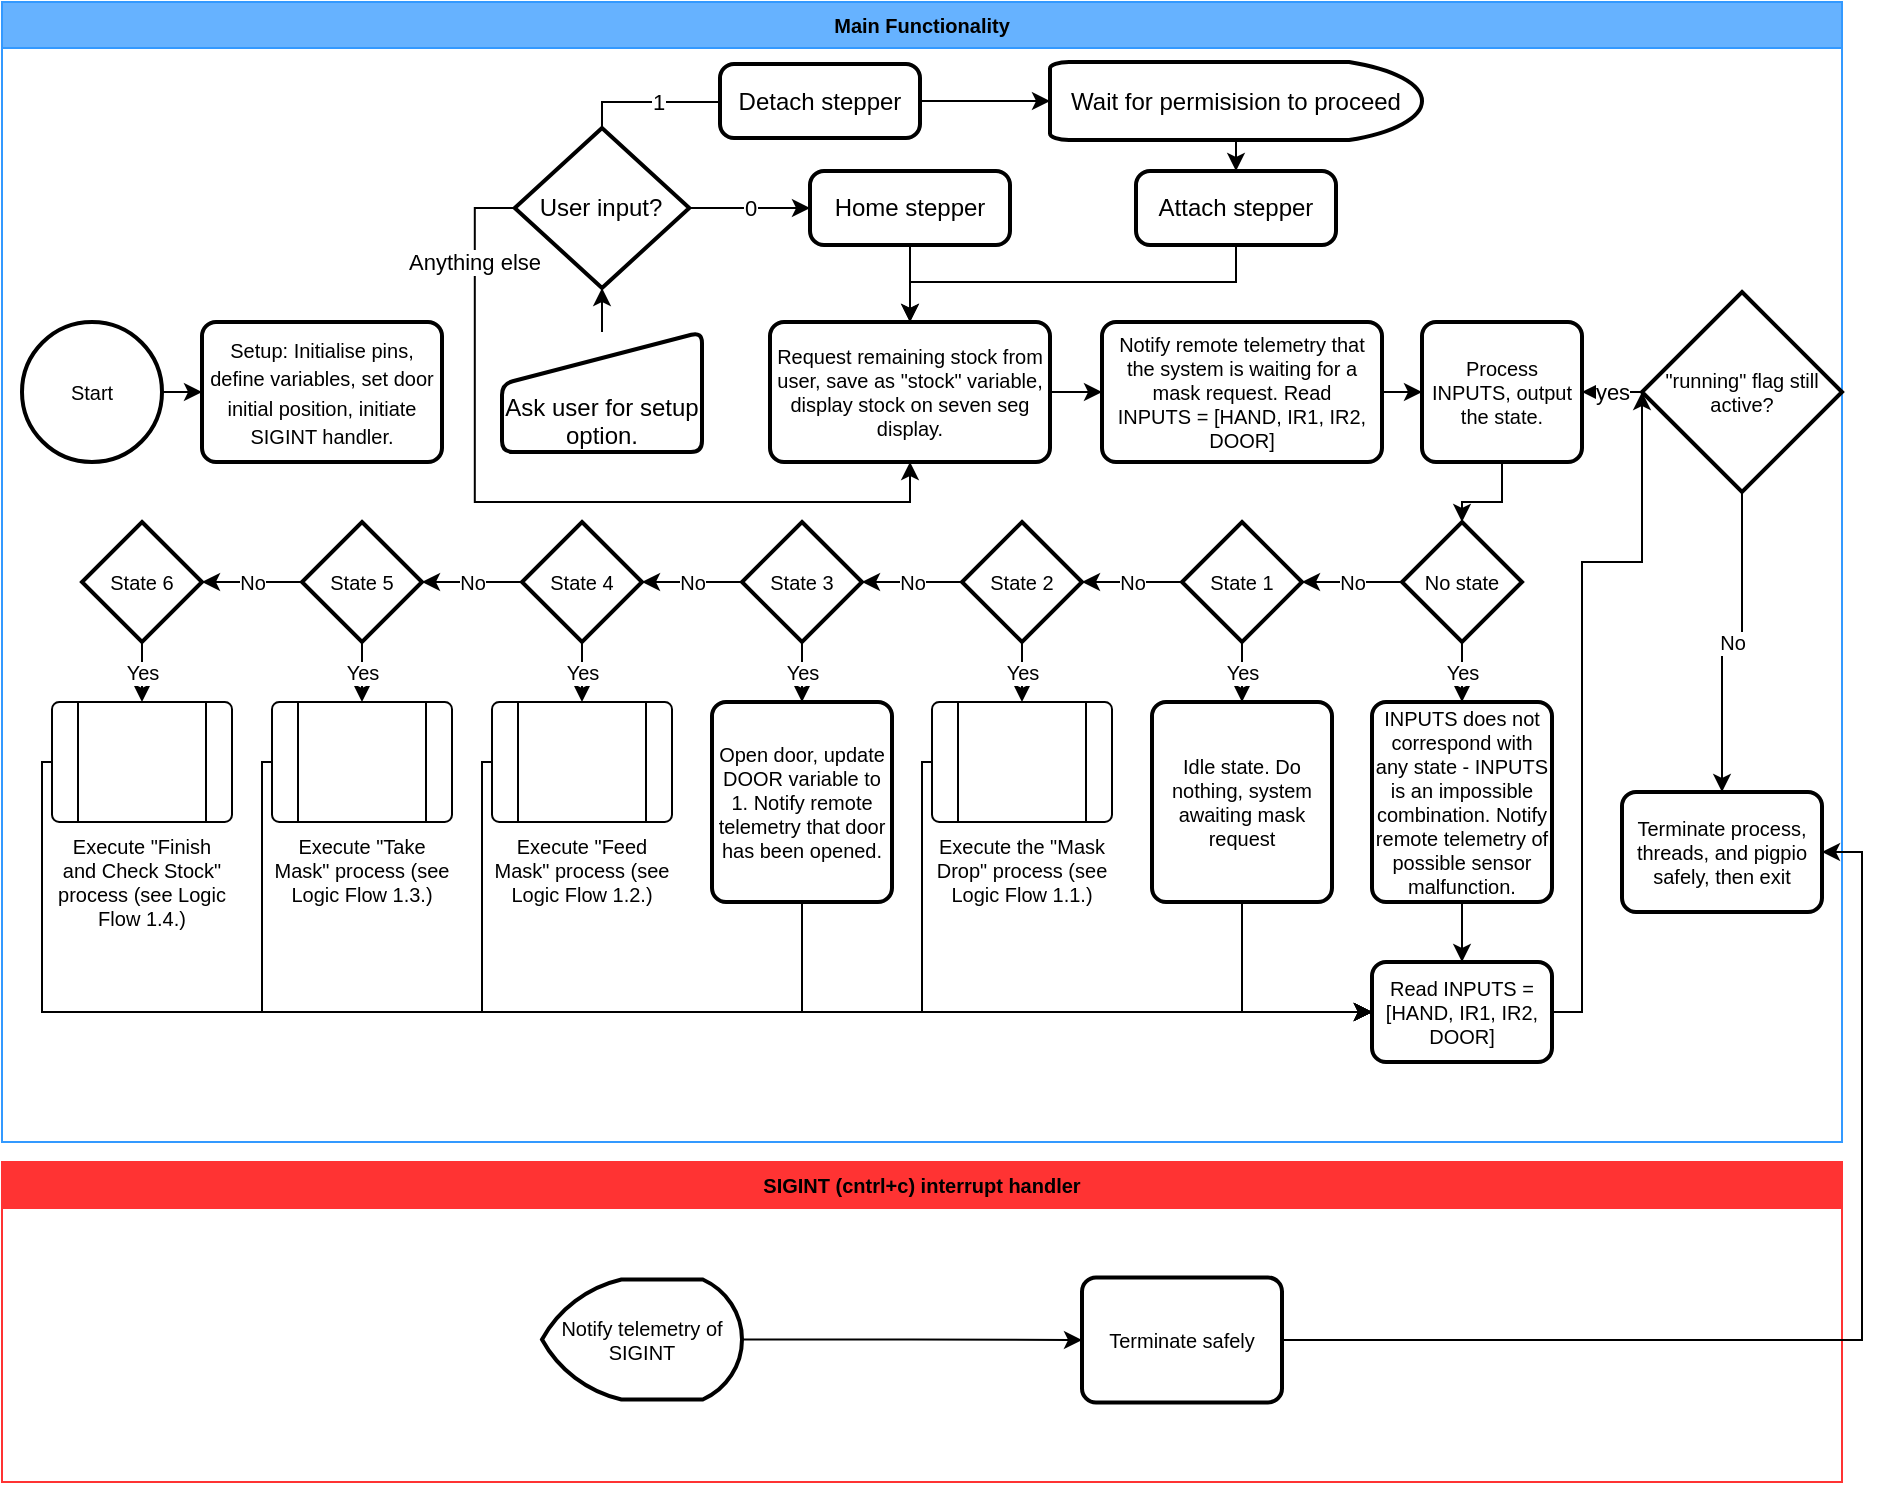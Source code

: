 <mxfile version="18.0.7" type="github">
  <diagram id="C5RBs43oDa-KdzZeNtuy" name="Page-1">
    <mxGraphModel dx="1278" dy="1650" grid="1" gridSize="10" guides="1" tooltips="1" connect="1" arrows="1" fold="1" page="1" pageScale="1" pageWidth="827" pageHeight="1169" math="0" shadow="0">
      <root>
        <mxCell id="WIyWlLk6GJQsqaUBKTNV-0" />
        <mxCell id="WIyWlLk6GJQsqaUBKTNV-1" parent="WIyWlLk6GJQsqaUBKTNV-0" />
        <mxCell id="--BoxtXVUuYmlaIp-T1Y-26" value="" style="edgeStyle=orthogonalEdgeStyle;rounded=0;orthogonalLoop=1;jettySize=auto;html=1;fontSize=10;" parent="WIyWlLk6GJQsqaUBKTNV-1" source="--BoxtXVUuYmlaIp-T1Y-20" target="--BoxtXVUuYmlaIp-T1Y-25" edge="1">
          <mxGeometry relative="1" as="geometry" />
        </mxCell>
        <mxCell id="--BoxtXVUuYmlaIp-T1Y-37" value="No" style="edgeStyle=orthogonalEdgeStyle;rounded=0;orthogonalLoop=1;jettySize=auto;html=1;fontSize=10;" parent="WIyWlLk6GJQsqaUBKTNV-1" source="--BoxtXVUuYmlaIp-T1Y-25" target="--BoxtXVUuYmlaIp-T1Y-32" edge="1">
          <mxGeometry relative="1" as="geometry" />
        </mxCell>
        <mxCell id="--BoxtXVUuYmlaIp-T1Y-44" value="Yes" style="edgeStyle=orthogonalEdgeStyle;rounded=0;orthogonalLoop=1;jettySize=auto;html=1;fontSize=10;" parent="WIyWlLk6GJQsqaUBKTNV-1" source="--BoxtXVUuYmlaIp-T1Y-25" target="--BoxtXVUuYmlaIp-T1Y-43" edge="1">
          <mxGeometry relative="1" as="geometry" />
        </mxCell>
        <mxCell id="--BoxtXVUuYmlaIp-T1Y-25" value="No state" style="strokeWidth=2;html=1;shape=mxgraph.flowchart.decision;whiteSpace=wrap;fontSize=10;" parent="WIyWlLk6GJQsqaUBKTNV-1" vertex="1">
          <mxGeometry x="730" y="20" width="60" height="60" as="geometry" />
        </mxCell>
        <mxCell id="--BoxtXVUuYmlaIp-T1Y-39" value="No" style="edgeStyle=orthogonalEdgeStyle;rounded=0;orthogonalLoop=1;jettySize=auto;html=1;fontSize=10;" parent="WIyWlLk6GJQsqaUBKTNV-1" source="--BoxtXVUuYmlaIp-T1Y-31" target="--BoxtXVUuYmlaIp-T1Y-33" edge="1">
          <mxGeometry relative="1" as="geometry" />
        </mxCell>
        <mxCell id="--BoxtXVUuYmlaIp-T1Y-52" value="Yes" style="edgeStyle=orthogonalEdgeStyle;rounded=0;orthogonalLoop=1;jettySize=auto;html=1;fontSize=10;entryX=0.5;entryY=0;entryDx=0;entryDy=0;" parent="WIyWlLk6GJQsqaUBKTNV-1" source="--BoxtXVUuYmlaIp-T1Y-31" target="--BoxtXVUuYmlaIp-T1Y-53" edge="1">
          <mxGeometry relative="1" as="geometry">
            <mxPoint x="540" y="110" as="targetPoint" />
          </mxGeometry>
        </mxCell>
        <mxCell id="--BoxtXVUuYmlaIp-T1Y-31" value="State 2" style="strokeWidth=2;html=1;shape=mxgraph.flowchart.decision;whiteSpace=wrap;fontSize=10;" parent="WIyWlLk6GJQsqaUBKTNV-1" vertex="1">
          <mxGeometry x="510" y="20" width="60" height="60" as="geometry" />
        </mxCell>
        <mxCell id="--BoxtXVUuYmlaIp-T1Y-38" value="No" style="edgeStyle=orthogonalEdgeStyle;rounded=0;orthogonalLoop=1;jettySize=auto;html=1;fontSize=10;" parent="WIyWlLk6GJQsqaUBKTNV-1" source="--BoxtXVUuYmlaIp-T1Y-32" target="--BoxtXVUuYmlaIp-T1Y-31" edge="1">
          <mxGeometry relative="1" as="geometry" />
        </mxCell>
        <mxCell id="--BoxtXVUuYmlaIp-T1Y-51" value="Yes" style="edgeStyle=orthogonalEdgeStyle;rounded=0;orthogonalLoop=1;jettySize=auto;html=1;fontSize=10;" parent="WIyWlLk6GJQsqaUBKTNV-1" source="--BoxtXVUuYmlaIp-T1Y-32" target="--BoxtXVUuYmlaIp-T1Y-45" edge="1">
          <mxGeometry relative="1" as="geometry" />
        </mxCell>
        <mxCell id="--BoxtXVUuYmlaIp-T1Y-32" value="State 1" style="strokeWidth=2;html=1;shape=mxgraph.flowchart.decision;whiteSpace=wrap;fontSize=10;" parent="WIyWlLk6GJQsqaUBKTNV-1" vertex="1">
          <mxGeometry x="620" y="20" width="60" height="60" as="geometry" />
        </mxCell>
        <mxCell id="--BoxtXVUuYmlaIp-T1Y-40" value="No" style="edgeStyle=orthogonalEdgeStyle;rounded=0;orthogonalLoop=1;jettySize=auto;html=1;fontSize=10;" parent="WIyWlLk6GJQsqaUBKTNV-1" source="--BoxtXVUuYmlaIp-T1Y-33" target="--BoxtXVUuYmlaIp-T1Y-34" edge="1">
          <mxGeometry relative="1" as="geometry" />
        </mxCell>
        <mxCell id="--BoxtXVUuYmlaIp-T1Y-55" value="Yes" style="edgeStyle=orthogonalEdgeStyle;rounded=0;orthogonalLoop=1;jettySize=auto;html=1;fontSize=10;" parent="WIyWlLk6GJQsqaUBKTNV-1" source="--BoxtXVUuYmlaIp-T1Y-33" target="--BoxtXVUuYmlaIp-T1Y-54" edge="1">
          <mxGeometry relative="1" as="geometry" />
        </mxCell>
        <mxCell id="--BoxtXVUuYmlaIp-T1Y-33" value="State 3" style="strokeWidth=2;html=1;shape=mxgraph.flowchart.decision;whiteSpace=wrap;fontSize=10;" parent="WIyWlLk6GJQsqaUBKTNV-1" vertex="1">
          <mxGeometry x="400" y="20" width="60" height="60" as="geometry" />
        </mxCell>
        <mxCell id="--BoxtXVUuYmlaIp-T1Y-41" value="No" style="edgeStyle=orthogonalEdgeStyle;rounded=0;orthogonalLoop=1;jettySize=auto;html=1;fontSize=10;" parent="WIyWlLk6GJQsqaUBKTNV-1" source="--BoxtXVUuYmlaIp-T1Y-34" target="--BoxtXVUuYmlaIp-T1Y-35" edge="1">
          <mxGeometry relative="1" as="geometry" />
        </mxCell>
        <mxCell id="--BoxtXVUuYmlaIp-T1Y-58" value="Yes" style="edgeStyle=orthogonalEdgeStyle;rounded=0;orthogonalLoop=1;jettySize=auto;html=1;fontSize=10;" parent="WIyWlLk6GJQsqaUBKTNV-1" source="--BoxtXVUuYmlaIp-T1Y-34" target="--BoxtXVUuYmlaIp-T1Y-57" edge="1">
          <mxGeometry relative="1" as="geometry" />
        </mxCell>
        <mxCell id="--BoxtXVUuYmlaIp-T1Y-34" value="State 4" style="strokeWidth=2;html=1;shape=mxgraph.flowchart.decision;whiteSpace=wrap;fontSize=10;" parent="WIyWlLk6GJQsqaUBKTNV-1" vertex="1">
          <mxGeometry x="290" y="20" width="60" height="60" as="geometry" />
        </mxCell>
        <mxCell id="--BoxtXVUuYmlaIp-T1Y-42" value="No" style="edgeStyle=orthogonalEdgeStyle;rounded=0;orthogonalLoop=1;jettySize=auto;html=1;fontSize=10;" parent="WIyWlLk6GJQsqaUBKTNV-1" source="--BoxtXVUuYmlaIp-T1Y-35" target="--BoxtXVUuYmlaIp-T1Y-36" edge="1">
          <mxGeometry relative="1" as="geometry" />
        </mxCell>
        <mxCell id="--BoxtXVUuYmlaIp-T1Y-60" value="Yes" style="edgeStyle=orthogonalEdgeStyle;rounded=0;orthogonalLoop=1;jettySize=auto;html=1;fontSize=10;" parent="WIyWlLk6GJQsqaUBKTNV-1" source="--BoxtXVUuYmlaIp-T1Y-35" target="--BoxtXVUuYmlaIp-T1Y-59" edge="1">
          <mxGeometry relative="1" as="geometry" />
        </mxCell>
        <mxCell id="--BoxtXVUuYmlaIp-T1Y-35" value="State 5" style="strokeWidth=2;html=1;shape=mxgraph.flowchart.decision;whiteSpace=wrap;fontSize=10;" parent="WIyWlLk6GJQsqaUBKTNV-1" vertex="1">
          <mxGeometry x="180" y="20" width="60" height="60" as="geometry" />
        </mxCell>
        <mxCell id="--BoxtXVUuYmlaIp-T1Y-62" value="Yes" style="edgeStyle=orthogonalEdgeStyle;rounded=0;orthogonalLoop=1;jettySize=auto;html=1;fontSize=10;entryX=0.5;entryY=0;entryDx=0;entryDy=0;" parent="WIyWlLk6GJQsqaUBKTNV-1" source="--BoxtXVUuYmlaIp-T1Y-36" target="--BoxtXVUuYmlaIp-T1Y-63" edge="1">
          <mxGeometry relative="1" as="geometry">
            <mxPoint x="100" y="110" as="targetPoint" />
          </mxGeometry>
        </mxCell>
        <mxCell id="--BoxtXVUuYmlaIp-T1Y-36" value="State 6" style="strokeWidth=2;html=1;shape=mxgraph.flowchart.decision;whiteSpace=wrap;fontSize=10;" parent="WIyWlLk6GJQsqaUBKTNV-1" vertex="1">
          <mxGeometry x="70" y="20" width="60" height="60" as="geometry" />
        </mxCell>
        <mxCell id="--BoxtXVUuYmlaIp-T1Y-47" value="" style="edgeStyle=orthogonalEdgeStyle;rounded=0;orthogonalLoop=1;jettySize=auto;html=1;fontSize=10;" parent="WIyWlLk6GJQsqaUBKTNV-1" source="--BoxtXVUuYmlaIp-T1Y-43" target="--BoxtXVUuYmlaIp-T1Y-46" edge="1">
          <mxGeometry relative="1" as="geometry" />
        </mxCell>
        <mxCell id="--BoxtXVUuYmlaIp-T1Y-43" value="INPUTS does not correspond with any state - INPUTS is an impossible combination. Notify remote telemetry of possible sensor malfunction." style="rounded=1;whiteSpace=wrap;html=1;absoluteArcSize=1;arcSize=14;strokeWidth=2;fontSize=10;" parent="WIyWlLk6GJQsqaUBKTNV-1" vertex="1">
          <mxGeometry x="715" y="110" width="90" height="100" as="geometry" />
        </mxCell>
        <mxCell id="--BoxtXVUuYmlaIp-T1Y-69" style="edgeStyle=orthogonalEdgeStyle;rounded=0;orthogonalLoop=1;jettySize=auto;html=1;exitX=0.5;exitY=1;exitDx=0;exitDy=0;entryX=0;entryY=0.5;entryDx=0;entryDy=0;fontSize=10;" parent="WIyWlLk6GJQsqaUBKTNV-1" source="--BoxtXVUuYmlaIp-T1Y-45" target="--BoxtXVUuYmlaIp-T1Y-46" edge="1">
          <mxGeometry relative="1" as="geometry" />
        </mxCell>
        <mxCell id="--BoxtXVUuYmlaIp-T1Y-45" value="Idle state. Do nothing, system awaiting mask request" style="rounded=1;whiteSpace=wrap;html=1;absoluteArcSize=1;arcSize=14;strokeWidth=2;fontSize=10;" parent="WIyWlLk6GJQsqaUBKTNV-1" vertex="1">
          <mxGeometry x="605" y="110" width="90" height="100" as="geometry" />
        </mxCell>
        <mxCell id="--BoxtXVUuYmlaIp-T1Y-73" style="edgeStyle=orthogonalEdgeStyle;rounded=0;orthogonalLoop=1;jettySize=auto;html=1;entryX=0;entryY=0.5;entryDx=0;entryDy=0;entryPerimeter=0;fontSize=10;" parent="WIyWlLk6GJQsqaUBKTNV-1" source="--BoxtXVUuYmlaIp-T1Y-46" target="--BoxtXVUuYmlaIp-T1Y-70" edge="1">
          <mxGeometry relative="1" as="geometry">
            <Array as="points">
              <mxPoint x="820" y="265" />
              <mxPoint x="820" y="40" />
            </Array>
          </mxGeometry>
        </mxCell>
        <mxCell id="--BoxtXVUuYmlaIp-T1Y-46" value="Read INPUTS = [HAND, IR1, IR2, DOOR]" style="rounded=1;whiteSpace=wrap;html=1;absoluteArcSize=1;arcSize=14;strokeWidth=2;fontSize=10;" parent="WIyWlLk6GJQsqaUBKTNV-1" vertex="1">
          <mxGeometry x="715" y="240" width="90" height="50" as="geometry" />
        </mxCell>
        <mxCell id="--BoxtXVUuYmlaIp-T1Y-68" style="edgeStyle=orthogonalEdgeStyle;rounded=0;orthogonalLoop=1;jettySize=auto;html=1;entryX=0;entryY=0.5;entryDx=0;entryDy=0;fontSize=10;" parent="WIyWlLk6GJQsqaUBKTNV-1" source="--BoxtXVUuYmlaIp-T1Y-53" target="--BoxtXVUuYmlaIp-T1Y-46" edge="1">
          <mxGeometry relative="1" as="geometry">
            <Array as="points">
              <mxPoint x="490" y="140" />
              <mxPoint x="490" y="265" />
            </Array>
          </mxGeometry>
        </mxCell>
        <mxCell id="--BoxtXVUuYmlaIp-T1Y-53" value="Execute the &quot;Mask Drop&quot; process (see Logic Flow 1.1.)" style="verticalLabelPosition=bottom;verticalAlign=top;html=1;shape=process;whiteSpace=wrap;rounded=1;size=0.14;arcSize=6;fontSize=10;" parent="WIyWlLk6GJQsqaUBKTNV-1" vertex="1">
          <mxGeometry x="495" y="110" width="90" height="60" as="geometry" />
        </mxCell>
        <mxCell id="--BoxtXVUuYmlaIp-T1Y-67" style="edgeStyle=orthogonalEdgeStyle;rounded=0;orthogonalLoop=1;jettySize=auto;html=1;exitX=0.5;exitY=1;exitDx=0;exitDy=0;entryX=0;entryY=0.5;entryDx=0;entryDy=0;fontSize=10;" parent="WIyWlLk6GJQsqaUBKTNV-1" source="--BoxtXVUuYmlaIp-T1Y-54" target="--BoxtXVUuYmlaIp-T1Y-46" edge="1">
          <mxGeometry relative="1" as="geometry" />
        </mxCell>
        <mxCell id="--BoxtXVUuYmlaIp-T1Y-54" value="Open door, update DOOR variable to 1. Notify remote telemetry that door has been opened." style="rounded=1;whiteSpace=wrap;html=1;absoluteArcSize=1;arcSize=14;strokeWidth=2;fontSize=10;" parent="WIyWlLk6GJQsqaUBKTNV-1" vertex="1">
          <mxGeometry x="385" y="110" width="90" height="100" as="geometry" />
        </mxCell>
        <mxCell id="--BoxtXVUuYmlaIp-T1Y-66" style="edgeStyle=orthogonalEdgeStyle;rounded=0;orthogonalLoop=1;jettySize=auto;html=1;entryX=0;entryY=0.5;entryDx=0;entryDy=0;fontSize=10;" parent="WIyWlLk6GJQsqaUBKTNV-1" source="--BoxtXVUuYmlaIp-T1Y-57" target="--BoxtXVUuYmlaIp-T1Y-46" edge="1">
          <mxGeometry relative="1" as="geometry">
            <Array as="points">
              <mxPoint x="270" y="140" />
              <mxPoint x="270" y="265" />
            </Array>
          </mxGeometry>
        </mxCell>
        <mxCell id="--BoxtXVUuYmlaIp-T1Y-57" value="Execute &quot;Feed Mask&quot; process (see Logic Flow 1.2.)" style="verticalLabelPosition=bottom;verticalAlign=top;html=1;shape=process;whiteSpace=wrap;rounded=1;size=0.14;arcSize=6;fontSize=10;" parent="WIyWlLk6GJQsqaUBKTNV-1" vertex="1">
          <mxGeometry x="275" y="110" width="90" height="60" as="geometry" />
        </mxCell>
        <mxCell id="--BoxtXVUuYmlaIp-T1Y-65" style="edgeStyle=orthogonalEdgeStyle;rounded=0;orthogonalLoop=1;jettySize=auto;html=1;exitX=0;exitY=0.5;exitDx=0;exitDy=0;entryX=0;entryY=0.5;entryDx=0;entryDy=0;fontSize=10;" parent="WIyWlLk6GJQsqaUBKTNV-1" source="--BoxtXVUuYmlaIp-T1Y-59" target="--BoxtXVUuYmlaIp-T1Y-46" edge="1">
          <mxGeometry relative="1" as="geometry">
            <Array as="points">
              <mxPoint x="160" y="265" />
            </Array>
          </mxGeometry>
        </mxCell>
        <mxCell id="--BoxtXVUuYmlaIp-T1Y-59" value="Execute &quot;Take Mask&quot; process (see Logic Flow 1.3.)" style="verticalLabelPosition=bottom;verticalAlign=top;html=1;shape=process;whiteSpace=wrap;rounded=1;size=0.14;arcSize=6;fontSize=10;" parent="WIyWlLk6GJQsqaUBKTNV-1" vertex="1">
          <mxGeometry x="165" y="110" width="90" height="60" as="geometry" />
        </mxCell>
        <mxCell id="--BoxtXVUuYmlaIp-T1Y-64" style="edgeStyle=orthogonalEdgeStyle;rounded=0;orthogonalLoop=1;jettySize=auto;html=1;fontSize=10;entryX=0;entryY=0.5;entryDx=0;entryDy=0;" parent="WIyWlLk6GJQsqaUBKTNV-1" source="--BoxtXVUuYmlaIp-T1Y-63" target="--BoxtXVUuYmlaIp-T1Y-46" edge="1">
          <mxGeometry relative="1" as="geometry">
            <mxPoint x="40" y="280" as="targetPoint" />
            <Array as="points">
              <mxPoint x="50" y="140" />
              <mxPoint x="50" y="265" />
            </Array>
          </mxGeometry>
        </mxCell>
        <mxCell id="--BoxtXVUuYmlaIp-T1Y-63" value="Execute &quot;Finish and Check Stock&quot; process (see Logic Flow 1.4.)" style="verticalLabelPosition=bottom;verticalAlign=top;html=1;shape=process;whiteSpace=wrap;rounded=1;size=0.14;arcSize=6;fontSize=10;" parent="WIyWlLk6GJQsqaUBKTNV-1" vertex="1">
          <mxGeometry x="55" y="110" width="90" height="60" as="geometry" />
        </mxCell>
        <mxCell id="--BoxtXVUuYmlaIp-T1Y-76" value="Main Functionality" style="swimlane;fontSize=10;fillColor=#66B2FF;strokeColor=#3399FF;" parent="WIyWlLk6GJQsqaUBKTNV-1" vertex="1">
          <mxGeometry x="30" y="-240" width="920" height="570" as="geometry" />
        </mxCell>
        <mxCell id="--BoxtXVUuYmlaIp-T1Y-74" value="Terminate process, threads, and pigpio safely, then exit" style="rounded=1;whiteSpace=wrap;html=1;absoluteArcSize=1;arcSize=14;strokeWidth=2;fontSize=10;" parent="--BoxtXVUuYmlaIp-T1Y-76" vertex="1">
          <mxGeometry x="810" y="395" width="100" height="60" as="geometry" />
        </mxCell>
        <mxCell id="--BoxtXVUuYmlaIp-T1Y-117" value="No" style="edgeStyle=orthogonalEdgeStyle;rounded=0;orthogonalLoop=1;jettySize=auto;html=1;entryX=0.5;entryY=0;entryDx=0;entryDy=0;fontSize=10;" parent="--BoxtXVUuYmlaIp-T1Y-76" source="--BoxtXVUuYmlaIp-T1Y-70" target="--BoxtXVUuYmlaIp-T1Y-74" edge="1">
          <mxGeometry relative="1" as="geometry" />
        </mxCell>
        <mxCell id="--BoxtXVUuYmlaIp-T1Y-70" value="&quot;running&quot; flag still active?" style="strokeWidth=2;html=1;shape=mxgraph.flowchart.decision;whiteSpace=wrap;fontSize=10;" parent="--BoxtXVUuYmlaIp-T1Y-76" vertex="1">
          <mxGeometry x="820" y="145" width="100" height="100" as="geometry" />
        </mxCell>
        <mxCell id="--BoxtXVUuYmlaIp-T1Y-7" value="Notify remote telemetry that the system is waiting for a mask request. Read &lt;br&gt;INPUTS = [HAND, IR1, IR2, DOOR]" style="rounded=1;whiteSpace=wrap;html=1;absoluteArcSize=1;arcSize=14;strokeWidth=2;fontSize=10;" parent="--BoxtXVUuYmlaIp-T1Y-76" vertex="1">
          <mxGeometry x="550" y="160" width="140" height="70" as="geometry" />
        </mxCell>
        <mxCell id="--BoxtXVUuYmlaIp-T1Y-4" value="Request remaining stock from user, save as &quot;stock&quot; variable, display stock on seven seg display." style="rounded=1;whiteSpace=wrap;html=1;absoluteArcSize=1;arcSize=14;strokeWidth=2;fontSize=10;" parent="--BoxtXVUuYmlaIp-T1Y-76" vertex="1">
          <mxGeometry x="384" y="160" width="140" height="70" as="geometry" />
        </mxCell>
        <mxCell id="--BoxtXVUuYmlaIp-T1Y-23" value="" style="edgeStyle=orthogonalEdgeStyle;rounded=0;orthogonalLoop=1;jettySize=auto;html=1;fontSize=10;" parent="--BoxtXVUuYmlaIp-T1Y-76" source="--BoxtXVUuYmlaIp-T1Y-4" target="--BoxtXVUuYmlaIp-T1Y-7" edge="1">
          <mxGeometry relative="1" as="geometry" />
        </mxCell>
        <mxCell id="--BoxtXVUuYmlaIp-T1Y-1" value="&lt;font style=&quot;font-size: 10px&quot;&gt;Start&lt;/font&gt;" style="strokeWidth=2;html=1;shape=mxgraph.flowchart.start_2;whiteSpace=wrap;" parent="--BoxtXVUuYmlaIp-T1Y-76" vertex="1">
          <mxGeometry x="10" y="160" width="70" height="70" as="geometry" />
        </mxCell>
        <mxCell id="--BoxtXVUuYmlaIp-T1Y-2" value="&lt;font style=&quot;font-size: 10px&quot;&gt;Setup: Initialise pins, define variables, set door initial position, initiate SIGINT handler.&lt;/font&gt;" style="rounded=1;whiteSpace=wrap;html=1;absoluteArcSize=1;arcSize=14;strokeWidth=2;" parent="--BoxtXVUuYmlaIp-T1Y-76" vertex="1">
          <mxGeometry x="100" y="160" width="120" height="70" as="geometry" />
        </mxCell>
        <mxCell id="--BoxtXVUuYmlaIp-T1Y-3" value="" style="edgeStyle=orthogonalEdgeStyle;rounded=0;orthogonalLoop=1;jettySize=auto;html=1;fontSize=10;" parent="--BoxtXVUuYmlaIp-T1Y-76" source="--BoxtXVUuYmlaIp-T1Y-1" target="--BoxtXVUuYmlaIp-T1Y-2" edge="1">
          <mxGeometry relative="1" as="geometry" />
        </mxCell>
        <mxCell id="kn7bBXEOijcUV0jHzvjn-7" value="Anything else" style="edgeStyle=orthogonalEdgeStyle;rounded=0;orthogonalLoop=1;jettySize=auto;html=1;exitX=0;exitY=0.5;exitDx=0;exitDy=0;exitPerimeter=0;entryX=0.5;entryY=1;entryDx=0;entryDy=0;" parent="--BoxtXVUuYmlaIp-T1Y-76" source="kn7bBXEOijcUV0jHzvjn-2" target="--BoxtXVUuYmlaIp-T1Y-4" edge="1">
          <mxGeometry x="-0.768" relative="1" as="geometry">
            <mxPoint x="320" y="240" as="targetPoint" />
            <mxPoint as="offset" />
          </mxGeometry>
        </mxCell>
        <mxCell id="kn7bBXEOijcUV0jHzvjn-9" value="0" style="edgeStyle=orthogonalEdgeStyle;rounded=0;orthogonalLoop=1;jettySize=auto;html=1;exitX=1;exitY=0.5;exitDx=0;exitDy=0;exitPerimeter=0;entryX=0;entryY=0.5;entryDx=0;entryDy=0;" parent="--BoxtXVUuYmlaIp-T1Y-76" source="kn7bBXEOijcUV0jHzvjn-2" target="kn7bBXEOijcUV0jHzvjn-8" edge="1">
          <mxGeometry relative="1" as="geometry" />
        </mxCell>
        <mxCell id="kn7bBXEOijcUV0jHzvjn-11" value="1" style="edgeStyle=orthogonalEdgeStyle;rounded=0;orthogonalLoop=1;jettySize=auto;html=1;exitX=0.5;exitY=0;exitDx=0;exitDy=0;exitPerimeter=0;entryX=0;entryY=0.5;entryDx=0;entryDy=0;" parent="--BoxtXVUuYmlaIp-T1Y-76" source="kn7bBXEOijcUV0jHzvjn-2" target="kn7bBXEOijcUV0jHzvjn-10" edge="1">
          <mxGeometry relative="1" as="geometry">
            <Array as="points">
              <mxPoint x="300" y="50" />
              <mxPoint x="364" y="50" />
              <mxPoint x="364" y="49" />
            </Array>
          </mxGeometry>
        </mxCell>
        <mxCell id="kn7bBXEOijcUV0jHzvjn-2" value="User input?" style="strokeWidth=2;html=1;shape=mxgraph.flowchart.decision;whiteSpace=wrap;" parent="--BoxtXVUuYmlaIp-T1Y-76" vertex="1">
          <mxGeometry x="256.37" y="63" width="87.27" height="80" as="geometry" />
        </mxCell>
        <mxCell id="kn7bBXEOijcUV0jHzvjn-3" value="&lt;br&gt;&lt;br&gt;Ask user for setup option." style="html=1;strokeWidth=2;shape=manualInput;whiteSpace=wrap;rounded=1;size=26;arcSize=11;" parent="--BoxtXVUuYmlaIp-T1Y-76" vertex="1">
          <mxGeometry x="250" y="165" width="100" height="60" as="geometry" />
        </mxCell>
        <mxCell id="kn7bBXEOijcUV0jHzvjn-4" style="edgeStyle=orthogonalEdgeStyle;rounded=0;orthogonalLoop=1;jettySize=auto;html=1;exitX=0.5;exitY=0;exitDx=0;exitDy=0;entryX=0.5;entryY=1;entryDx=0;entryDy=0;entryPerimeter=0;" parent="--BoxtXVUuYmlaIp-T1Y-76" source="kn7bBXEOijcUV0jHzvjn-3" target="kn7bBXEOijcUV0jHzvjn-2" edge="1">
          <mxGeometry relative="1" as="geometry">
            <mxPoint x="300" y="140" as="targetPoint" />
          </mxGeometry>
        </mxCell>
        <mxCell id="kn7bBXEOijcUV0jHzvjn-12" style="edgeStyle=orthogonalEdgeStyle;rounded=0;orthogonalLoop=1;jettySize=auto;html=1;exitX=0.5;exitY=1;exitDx=0;exitDy=0;entryX=0.5;entryY=0;entryDx=0;entryDy=0;" parent="--BoxtXVUuYmlaIp-T1Y-76" source="kn7bBXEOijcUV0jHzvjn-8" target="--BoxtXVUuYmlaIp-T1Y-4" edge="1">
          <mxGeometry relative="1" as="geometry" />
        </mxCell>
        <mxCell id="kn7bBXEOijcUV0jHzvjn-8" value="Home stepper" style="rounded=1;whiteSpace=wrap;html=1;absoluteArcSize=1;arcSize=14;strokeWidth=2;" parent="--BoxtXVUuYmlaIp-T1Y-76" vertex="1">
          <mxGeometry x="404" y="84.5" width="100" height="37" as="geometry" />
        </mxCell>
        <mxCell id="kn7bBXEOijcUV0jHzvjn-14" value="" style="edgeStyle=orthogonalEdgeStyle;rounded=0;orthogonalLoop=1;jettySize=auto;html=1;" parent="--BoxtXVUuYmlaIp-T1Y-76" source="kn7bBXEOijcUV0jHzvjn-10" target="kn7bBXEOijcUV0jHzvjn-13" edge="1">
          <mxGeometry relative="1" as="geometry" />
        </mxCell>
        <mxCell id="kn7bBXEOijcUV0jHzvjn-10" value="Detach stepper" style="rounded=1;whiteSpace=wrap;html=1;absoluteArcSize=1;arcSize=14;strokeWidth=2;" parent="--BoxtXVUuYmlaIp-T1Y-76" vertex="1">
          <mxGeometry x="359" y="31" width="100" height="37" as="geometry" />
        </mxCell>
        <mxCell id="kn7bBXEOijcUV0jHzvjn-19" style="edgeStyle=orthogonalEdgeStyle;rounded=0;orthogonalLoop=1;jettySize=auto;html=1;exitX=0.5;exitY=1;exitDx=0;exitDy=0;exitPerimeter=0;entryX=0.5;entryY=0;entryDx=0;entryDy=0;" parent="--BoxtXVUuYmlaIp-T1Y-76" source="kn7bBXEOijcUV0jHzvjn-13" target="kn7bBXEOijcUV0jHzvjn-15" edge="1">
          <mxGeometry relative="1" as="geometry" />
        </mxCell>
        <mxCell id="kn7bBXEOijcUV0jHzvjn-13" value="Wait for permisision to proceed" style="strokeWidth=2;html=1;shape=mxgraph.flowchart.delay;whiteSpace=wrap;" parent="--BoxtXVUuYmlaIp-T1Y-76" vertex="1">
          <mxGeometry x="524" y="30" width="186" height="39" as="geometry" />
        </mxCell>
        <mxCell id="kn7bBXEOijcUV0jHzvjn-18" style="edgeStyle=orthogonalEdgeStyle;rounded=0;orthogonalLoop=1;jettySize=auto;html=1;exitX=0.5;exitY=1;exitDx=0;exitDy=0;entryX=0.5;entryY=0;entryDx=0;entryDy=0;" parent="--BoxtXVUuYmlaIp-T1Y-76" source="kn7bBXEOijcUV0jHzvjn-15" target="--BoxtXVUuYmlaIp-T1Y-4" edge="1">
          <mxGeometry relative="1" as="geometry">
            <Array as="points">
              <mxPoint x="617" y="140" />
              <mxPoint x="454" y="140" />
            </Array>
          </mxGeometry>
        </mxCell>
        <mxCell id="kn7bBXEOijcUV0jHzvjn-15" value="Attach stepper" style="rounded=1;whiteSpace=wrap;html=1;absoluteArcSize=1;arcSize=14;strokeWidth=2;" parent="--BoxtXVUuYmlaIp-T1Y-76" vertex="1">
          <mxGeometry x="567" y="84.5" width="100" height="37" as="geometry" />
        </mxCell>
        <mxCell id="--BoxtXVUuYmlaIp-T1Y-20" value="Process INPUTS, output the state." style="rounded=1;whiteSpace=wrap;html=1;absoluteArcSize=1;arcSize=14;strokeWidth=2;fontSize=10;" parent="--BoxtXVUuYmlaIp-T1Y-76" vertex="1">
          <mxGeometry x="710" y="160" width="80" height="70" as="geometry" />
        </mxCell>
        <mxCell id="--BoxtXVUuYmlaIp-T1Y-24" value="" style="edgeStyle=orthogonalEdgeStyle;rounded=0;orthogonalLoop=1;jettySize=auto;html=1;fontSize=10;" parent="--BoxtXVUuYmlaIp-T1Y-76" source="--BoxtXVUuYmlaIp-T1Y-7" target="--BoxtXVUuYmlaIp-T1Y-20" edge="1">
          <mxGeometry relative="1" as="geometry" />
        </mxCell>
        <mxCell id="WwWzvp5hoMe3ccaBFC3P-0" value="yes" style="edgeStyle=orthogonalEdgeStyle;rounded=0;orthogonalLoop=1;jettySize=auto;html=1;exitX=0;exitY=0.5;exitDx=0;exitDy=0;exitPerimeter=0;entryX=1;entryY=0.5;entryDx=0;entryDy=0;" edge="1" parent="--BoxtXVUuYmlaIp-T1Y-76" source="--BoxtXVUuYmlaIp-T1Y-70" target="--BoxtXVUuYmlaIp-T1Y-20">
          <mxGeometry relative="1" as="geometry" />
        </mxCell>
        <mxCell id="--BoxtXVUuYmlaIp-T1Y-77" value="SIGINT (cntrl+c) interrupt handler" style="swimlane;fontSize=10;fillColor=#FF3333;strokeColor=#FF3333;" parent="WIyWlLk6GJQsqaUBKTNV-1" vertex="1">
          <mxGeometry x="30" y="340" width="920" height="160" as="geometry" />
        </mxCell>
        <mxCell id="kn7bBXEOijcUV0jHzvjn-0" style="edgeStyle=orthogonalEdgeStyle;rounded=0;orthogonalLoop=1;jettySize=auto;html=1;exitX=1;exitY=0.5;exitDx=0;exitDy=0;exitPerimeter=0;entryX=0;entryY=0.5;entryDx=0;entryDy=0;" parent="--BoxtXVUuYmlaIp-T1Y-77" source="--BoxtXVUuYmlaIp-T1Y-92" target="--BoxtXVUuYmlaIp-T1Y-107" edge="1">
          <mxGeometry relative="1" as="geometry" />
        </mxCell>
        <mxCell id="--BoxtXVUuYmlaIp-T1Y-92" value="Notify telemetry of SIGINT" style="strokeWidth=2;html=1;shape=mxgraph.flowchart.display;whiteSpace=wrap;fontSize=10;" parent="--BoxtXVUuYmlaIp-T1Y-77" vertex="1">
          <mxGeometry x="270" y="58.75" width="100" height="60" as="geometry" />
        </mxCell>
        <mxCell id="--BoxtXVUuYmlaIp-T1Y-107" value="Terminate safely" style="rounded=1;whiteSpace=wrap;html=1;absoluteArcSize=1;arcSize=14;strokeWidth=2;fontSize=10;fillColor=#FFFFFF;" parent="--BoxtXVUuYmlaIp-T1Y-77" vertex="1">
          <mxGeometry x="540" y="57.75" width="100" height="62.5" as="geometry" />
        </mxCell>
        <mxCell id="kn7bBXEOijcUV0jHzvjn-1" style="edgeStyle=orthogonalEdgeStyle;rounded=0;orthogonalLoop=1;jettySize=auto;html=1;exitX=1;exitY=0.5;exitDx=0;exitDy=0;entryX=1;entryY=0.5;entryDx=0;entryDy=0;" parent="WIyWlLk6GJQsqaUBKTNV-1" source="--BoxtXVUuYmlaIp-T1Y-107" target="--BoxtXVUuYmlaIp-T1Y-74" edge="1">
          <mxGeometry relative="1" as="geometry">
            <Array as="points">
              <mxPoint x="960" y="429" />
              <mxPoint x="960" y="185" />
            </Array>
          </mxGeometry>
        </mxCell>
      </root>
    </mxGraphModel>
  </diagram>
</mxfile>
